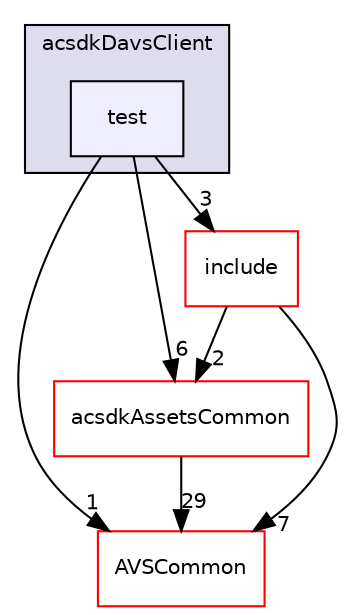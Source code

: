 digraph "/workplace/avs-device-sdk/capabilities/DavsClient/acsdkDavsClient/test" {
  compound=true
  node [ fontsize="10", fontname="Helvetica"];
  edge [ labelfontsize="10", labelfontname="Helvetica"];
  subgraph clusterdir_1b771e0742e1eb46a233da8f3c32c08b {
    graph [ bgcolor="#ddddee", pencolor="black", label="acsdkDavsClient" fontname="Helvetica", fontsize="10", URL="dir_1b771e0742e1eb46a233da8f3c32c08b.html"]
  dir_e6b1d76f7db50a4599615ed828358edd [shape=box, label="test", style="filled", fillcolor="#eeeeff", pencolor="black", URL="dir_e6b1d76f7db50a4599615ed828358edd.html"];
  }
  dir_13e65effb2bde530b17b3d5eefcd0266 [shape=box label="AVSCommon" fillcolor="white" style="filled" color="red" URL="dir_13e65effb2bde530b17b3d5eefcd0266.html"];
  dir_9ac36c82d2435d2d600b1e14a3fa40c5 [shape=box label="acsdkAssetsCommon" fillcolor="white" style="filled" color="red" URL="dir_9ac36c82d2435d2d600b1e14a3fa40c5.html"];
  dir_0160a216f7f90e15235a7c5d5b56ca25 [shape=box label="include" fillcolor="white" style="filled" color="red" URL="dir_0160a216f7f90e15235a7c5d5b56ca25.html"];
  dir_9ac36c82d2435d2d600b1e14a3fa40c5->dir_13e65effb2bde530b17b3d5eefcd0266 [headlabel="29", labeldistance=1.5 headhref="dir_000330_000017.html"];
  dir_0160a216f7f90e15235a7c5d5b56ca25->dir_13e65effb2bde530b17b3d5eefcd0266 [headlabel="7", labeldistance=1.5 headhref="dir_000346_000017.html"];
  dir_0160a216f7f90e15235a7c5d5b56ca25->dir_9ac36c82d2435d2d600b1e14a3fa40c5 [headlabel="2", labeldistance=1.5 headhref="dir_000346_000330.html"];
  dir_e6b1d76f7db50a4599615ed828358edd->dir_13e65effb2bde530b17b3d5eefcd0266 [headlabel="1", labeldistance=1.5 headhref="dir_000349_000017.html"];
  dir_e6b1d76f7db50a4599615ed828358edd->dir_9ac36c82d2435d2d600b1e14a3fa40c5 [headlabel="6", labeldistance=1.5 headhref="dir_000349_000330.html"];
  dir_e6b1d76f7db50a4599615ed828358edd->dir_0160a216f7f90e15235a7c5d5b56ca25 [headlabel="3", labeldistance=1.5 headhref="dir_000349_000346.html"];
}
